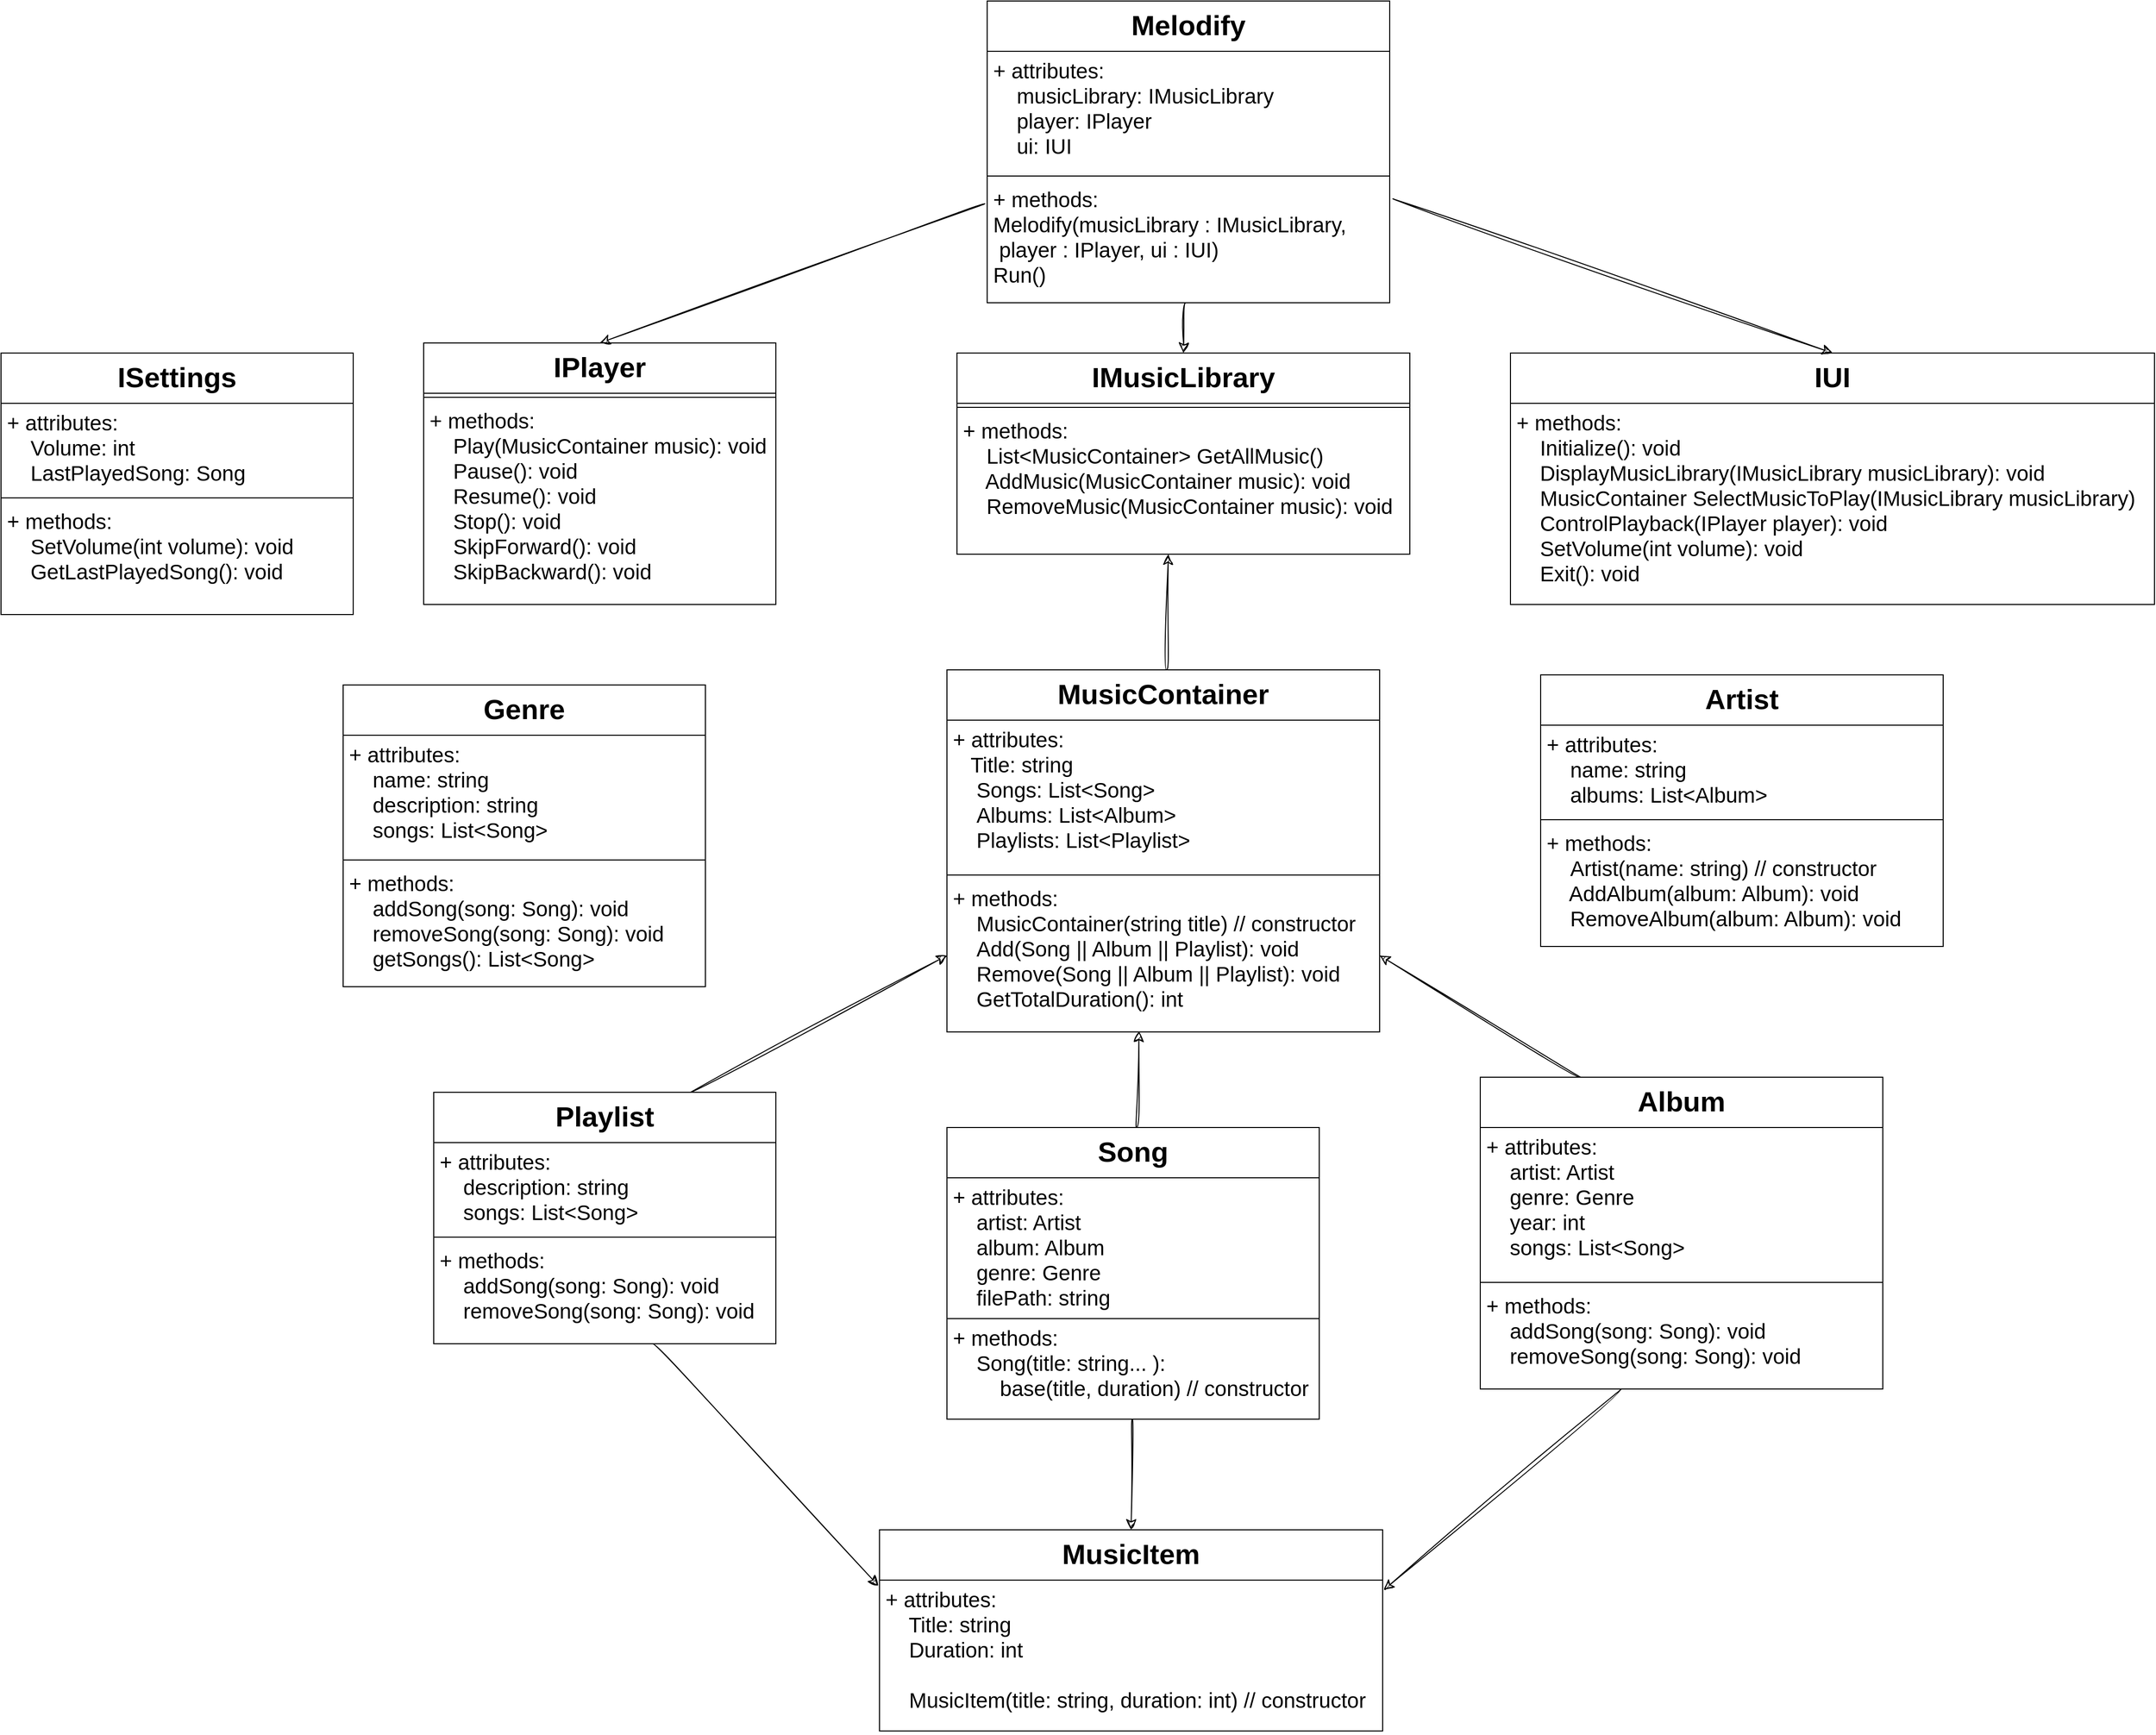 <mxfile version="20.8.16" type="device"><diagram id="C5RBs43oDa-KdzZeNtuy" name="Page-1"><mxGraphModel dx="3526" dy="2271" grid="1" gridSize="10" guides="1" tooltips="1" connect="1" arrows="1" fold="1" page="0" pageScale="1" pageWidth="827" pageHeight="1169" math="0" shadow="0"><root><mxCell id="WIyWlLk6GJQsqaUBKTNV-0"/><mxCell id="WIyWlLk6GJQsqaUBKTNV-1" parent="WIyWlLk6GJQsqaUBKTNV-0"/><mxCell id="s04DV0k_Ym2FEvrXckBO-16" value="Melodify" style="swimlane;fontStyle=1;align=center;verticalAlign=top;childLayout=stackLayout;horizontal=1;startSize=50;horizontalStack=0;resizeParent=1;resizeParentMax=0;resizeLast=0;collapsible=1;marginBottom=0;fontSize=28;" parent="WIyWlLk6GJQsqaUBKTNV-1" vertex="1"><mxGeometry x="550" y="-50" width="400" height="300" as="geometry"><mxRectangle x="550" y="-50" width="150" height="50" as="alternateBounds"/></mxGeometry></mxCell><mxCell id="s04DV0k_Ym2FEvrXckBO-17" value="+ attributes: &#10;    musicLibrary: IMusicLibrary&#10;    player: IPlayer&#10;    ui: IUI" style="text;strokeColor=none;fillColor=none;align=left;verticalAlign=top;spacingLeft=4;spacingRight=4;overflow=hidden;rotatable=0;points=[[0,0.5],[1,0.5]];portConstraint=eastwest;fontSize=21;fontStyle=0" parent="s04DV0k_Ym2FEvrXckBO-16" vertex="1"><mxGeometry y="50" width="400" height="120" as="geometry"/></mxCell><mxCell id="s04DV0k_Ym2FEvrXckBO-18" value="" style="line;strokeWidth=1;fillColor=none;align=left;verticalAlign=middle;spacingTop=-1;spacingLeft=3;spacingRight=3;rotatable=0;labelPosition=right;points=[];portConstraint=eastwest;strokeColor=inherit;fontSize=28;" parent="s04DV0k_Ym2FEvrXckBO-16" vertex="1"><mxGeometry y="170" width="400" height="8" as="geometry"/></mxCell><mxCell id="s04DV0k_Ym2FEvrXckBO-19" value="+ methods:&#10;Melodify(musicLibrary : IMusicLibrary,&#10; player : IPlayer, ui : IUI)&#10;Run()" style="text;strokeColor=none;fillColor=none;align=left;verticalAlign=top;spacingLeft=4;spacingRight=4;overflow=hidden;rotatable=0;points=[[0,0.5],[1,0.5]];portConstraint=eastwest;fontSize=21;fontStyle=0" parent="s04DV0k_Ym2FEvrXckBO-16" vertex="1"><mxGeometry y="178" width="400" height="122" as="geometry"/></mxCell><mxCell id="Vp-TNMvqQdYMrmlbD1Wc-0" value="IMusicLibrary" style="swimlane;fontStyle=1;align=center;verticalAlign=top;childLayout=stackLayout;horizontal=1;startSize=50;horizontalStack=0;resizeParent=1;resizeParentMax=0;resizeLast=0;collapsible=1;marginBottom=0;fontSize=28;" parent="WIyWlLk6GJQsqaUBKTNV-1" vertex="1"><mxGeometry x="520" y="300" width="450" height="200" as="geometry"/></mxCell><mxCell id="Vp-TNMvqQdYMrmlbD1Wc-2" value="" style="line;strokeWidth=1;fillColor=none;align=left;verticalAlign=middle;spacingTop=-1;spacingLeft=3;spacingRight=3;rotatable=0;labelPosition=right;points=[];portConstraint=eastwest;strokeColor=inherit;fontSize=28;" parent="Vp-TNMvqQdYMrmlbD1Wc-0" vertex="1"><mxGeometry y="50" width="450" height="8" as="geometry"/></mxCell><mxCell id="Vp-TNMvqQdYMrmlbD1Wc-3" value="+ methods:&#10;    List&lt;MusicContainer&gt; GetAllMusic()&#10;    AddMusic(MusicContainer music): void&#10;    RemoveMusic(MusicContainer music): void" style="text;strokeColor=none;fillColor=none;align=left;verticalAlign=top;spacingLeft=4;spacingRight=4;overflow=hidden;rotatable=0;points=[[0,0.5],[1,0.5]];portConstraint=eastwest;fontSize=21;fontStyle=0" parent="Vp-TNMvqQdYMrmlbD1Wc-0" vertex="1"><mxGeometry y="58" width="450" height="142" as="geometry"/></mxCell><mxCell id="qWVybXCVqiiRHImK97RT-4" value="" style="edgeStyle=none;curved=1;rounded=0;sketch=1;hachureGap=4;jiggle=2;curveFitting=1;orthogonalLoop=1;jettySize=auto;html=1;fontFamily=Architects Daughter;fontSource=https%3A%2F%2Ffonts.googleapis.com%2Fcss%3Ffamily%3DArchitects%2BDaughter;fontSize=16;startSize=8;endSize=8;entryX=0.444;entryY=0.997;entryDx=0;entryDy=0;entryPerimeter=0;" parent="WIyWlLk6GJQsqaUBKTNV-1" source="Vp-TNMvqQdYMrmlbD1Wc-4" target="7MO6CmUQB-y17JpJBBP2-4" edge="1"><mxGeometry relative="1" as="geometry"/></mxCell><mxCell id="Vp-TNMvqQdYMrmlbD1Wc-4" value="Song" style="swimlane;fontStyle=1;align=center;verticalAlign=top;childLayout=stackLayout;horizontal=1;startSize=50;horizontalStack=0;resizeParent=1;resizeParentMax=0;resizeLast=0;collapsible=1;marginBottom=0;fontSize=28;" parent="WIyWlLk6GJQsqaUBKTNV-1" vertex="1"><mxGeometry x="510" y="1070" width="370" height="290" as="geometry"/></mxCell><mxCell id="Vp-TNMvqQdYMrmlbD1Wc-5" value="+ attributes: &#10;    artist: Artist&#10;    album: Album&#10;    genre: Genre&#10;    filePath: string" style="text;strokeColor=none;fillColor=none;align=left;verticalAlign=top;spacingLeft=4;spacingRight=4;overflow=hidden;rotatable=0;points=[[0,0.5],[1,0.5]];portConstraint=eastwest;fontSize=21;fontStyle=0" parent="Vp-TNMvqQdYMrmlbD1Wc-4" vertex="1"><mxGeometry y="50" width="370" height="140" as="geometry"/></mxCell><mxCell id="qWVybXCVqiiRHImK97RT-7" value="+ methods:&#10;    Song(title: string... ): &#10;        base(title, duration) // constructor" style="text;strokeColor=default;fillColor=none;align=left;verticalAlign=top;spacingLeft=4;spacingRight=4;overflow=hidden;rotatable=1;points=[[0,0.5],[1,0.5]];portConstraint=eastwest;fontSize=21;fontStyle=0;movable=1;resizable=1;deletable=1;editable=1;connectable=1;" parent="Vp-TNMvqQdYMrmlbD1Wc-4" vertex="1"><mxGeometry y="190" width="370" height="100" as="geometry"/></mxCell><mxCell id="qWVybXCVqiiRHImK97RT-5" style="edgeStyle=none;curved=1;rounded=0;sketch=1;hachureGap=4;jiggle=2;curveFitting=1;orthogonalLoop=1;jettySize=auto;html=1;exitX=0.25;exitY=0;exitDx=0;exitDy=0;entryX=1;entryY=0.5;entryDx=0;entryDy=0;fontFamily=Architects Daughter;fontSource=https%3A%2F%2Ffonts.googleapis.com%2Fcss%3Ffamily%3DArchitects%2BDaughter;fontSize=16;startSize=8;endSize=8;" parent="WIyWlLk6GJQsqaUBKTNV-1" source="Vp-TNMvqQdYMrmlbD1Wc-8" target="7MO6CmUQB-y17JpJBBP2-4" edge="1"><mxGeometry relative="1" as="geometry"/></mxCell><mxCell id="Vp-TNMvqQdYMrmlbD1Wc-8" value="Album" style="swimlane;fontStyle=1;align=center;verticalAlign=top;childLayout=stackLayout;horizontal=1;startSize=50;horizontalStack=0;resizeParent=1;resizeParentMax=0;resizeLast=0;collapsible=1;marginBottom=0;fontSize=28;" parent="WIyWlLk6GJQsqaUBKTNV-1" vertex="1"><mxGeometry x="1040" y="1020" width="400" height="310" as="geometry"/></mxCell><mxCell id="Vp-TNMvqQdYMrmlbD1Wc-9" value="+ attributes: &#10;    artist: Artist&#10;    genre: Genre&#10;    year: int&#10;    songs: List&lt;Song&gt;" style="text;strokeColor=none;fillColor=none;align=left;verticalAlign=top;spacingLeft=4;spacingRight=4;overflow=hidden;rotatable=0;points=[[0,0.5],[1,0.5]];portConstraint=eastwest;fontSize=21;fontStyle=0" parent="Vp-TNMvqQdYMrmlbD1Wc-8" vertex="1"><mxGeometry y="50" width="400" height="150" as="geometry"/></mxCell><mxCell id="Vp-TNMvqQdYMrmlbD1Wc-10" value="" style="line;strokeWidth=1;fillColor=none;align=left;verticalAlign=middle;spacingTop=-1;spacingLeft=3;spacingRight=3;rotatable=0;labelPosition=right;points=[];portConstraint=eastwest;strokeColor=inherit;fontSize=28;" parent="Vp-TNMvqQdYMrmlbD1Wc-8" vertex="1"><mxGeometry y="200" width="400" height="8" as="geometry"/></mxCell><mxCell id="Vp-TNMvqQdYMrmlbD1Wc-11" value="+ methods:&#10;    addSong(song: Song): void&#10;    removeSong(song: Song): void" style="text;strokeColor=none;fillColor=none;align=left;verticalAlign=top;spacingLeft=4;spacingRight=4;overflow=hidden;rotatable=0;points=[[0,0.5],[1,0.5]];portConstraint=eastwest;fontSize=21;fontStyle=0" parent="Vp-TNMvqQdYMrmlbD1Wc-8" vertex="1"><mxGeometry y="208" width="400" height="102" as="geometry"/></mxCell><mxCell id="qWVybXCVqiiRHImK97RT-3" style="edgeStyle=none;curved=1;rounded=0;sketch=1;hachureGap=4;jiggle=2;curveFitting=1;orthogonalLoop=1;jettySize=auto;html=1;exitX=0.75;exitY=0;exitDx=0;exitDy=0;entryX=0;entryY=0.5;entryDx=0;entryDy=0;fontFamily=Architects Daughter;fontSource=https%3A%2F%2Ffonts.googleapis.com%2Fcss%3Ffamily%3DArchitects%2BDaughter;fontSize=16;startSize=8;endSize=8;" parent="WIyWlLk6GJQsqaUBKTNV-1" source="Vp-TNMvqQdYMrmlbD1Wc-12" target="7MO6CmUQB-y17JpJBBP2-4" edge="1"><mxGeometry relative="1" as="geometry"/></mxCell><mxCell id="Vp-TNMvqQdYMrmlbD1Wc-12" value="Playlist" style="swimlane;fontStyle=1;align=center;verticalAlign=top;childLayout=stackLayout;horizontal=1;startSize=50;horizontalStack=0;resizeParent=1;resizeParentMax=0;resizeLast=0;collapsible=1;marginBottom=0;fontSize=28;" parent="WIyWlLk6GJQsqaUBKTNV-1" vertex="1"><mxGeometry y="1035" width="340" height="250" as="geometry"/></mxCell><mxCell id="Vp-TNMvqQdYMrmlbD1Wc-13" value="+ attributes: &#10;    description: string&#10;    songs: List&lt;Song&gt;" style="text;strokeColor=none;fillColor=none;align=left;verticalAlign=top;spacingLeft=4;spacingRight=4;overflow=hidden;rotatable=0;points=[[0,0.5],[1,0.5]];portConstraint=eastwest;fontSize=21;fontStyle=0" parent="Vp-TNMvqQdYMrmlbD1Wc-12" vertex="1"><mxGeometry y="50" width="340" height="90" as="geometry"/></mxCell><mxCell id="Vp-TNMvqQdYMrmlbD1Wc-14" value="" style="line;strokeWidth=1;fillColor=none;align=left;verticalAlign=middle;spacingTop=-1;spacingLeft=3;spacingRight=3;rotatable=0;labelPosition=right;points=[];portConstraint=eastwest;strokeColor=inherit;fontSize=28;" parent="Vp-TNMvqQdYMrmlbD1Wc-12" vertex="1"><mxGeometry y="140" width="340" height="8" as="geometry"/></mxCell><mxCell id="Vp-TNMvqQdYMrmlbD1Wc-15" value="+ methods:&#10;    addSong(song: Song): void&#10;    removeSong(song: Song): void" style="text;strokeColor=none;fillColor=none;align=left;verticalAlign=top;spacingLeft=4;spacingRight=4;overflow=hidden;rotatable=0;points=[[0,0.5],[1,0.5]];portConstraint=eastwest;fontSize=21;fontStyle=0" parent="Vp-TNMvqQdYMrmlbD1Wc-12" vertex="1"><mxGeometry y="148" width="340" height="102" as="geometry"/></mxCell><mxCell id="Vp-TNMvqQdYMrmlbD1Wc-16" value="IPlayer" style="swimlane;fontStyle=1;align=center;verticalAlign=top;childLayout=stackLayout;horizontal=1;startSize=50;horizontalStack=0;resizeParent=1;resizeParentMax=0;resizeLast=0;collapsible=1;marginBottom=0;fontSize=28;" parent="WIyWlLk6GJQsqaUBKTNV-1" vertex="1"><mxGeometry x="-10" y="290" width="350" height="260" as="geometry"/></mxCell><mxCell id="Vp-TNMvqQdYMrmlbD1Wc-18" value="" style="line;strokeWidth=1;fillColor=none;align=left;verticalAlign=middle;spacingTop=-1;spacingLeft=3;spacingRight=3;rotatable=0;labelPosition=right;points=[];portConstraint=eastwest;strokeColor=inherit;fontSize=28;" parent="Vp-TNMvqQdYMrmlbD1Wc-16" vertex="1"><mxGeometry y="50" width="350" height="8" as="geometry"/></mxCell><mxCell id="Vp-TNMvqQdYMrmlbD1Wc-19" value="+ methods:&#10;    Play(MusicContainer music): void&#10;    Pause(): void&#10;    Resume(): void&#10;    Stop(): void&#10;    SkipForward(): void&#10;    SkipBackward(): void" style="text;strokeColor=none;fillColor=none;align=left;verticalAlign=top;spacingLeft=4;spacingRight=4;overflow=hidden;rotatable=0;points=[[0,0.5],[1,0.5]];portConstraint=eastwest;fontSize=21;fontStyle=0" parent="Vp-TNMvqQdYMrmlbD1Wc-16" vertex="1"><mxGeometry y="58" width="350" height="202" as="geometry"/></mxCell><mxCell id="7MO6CmUQB-y17JpJBBP2-0" style="edgeStyle=none;curved=1;rounded=0;sketch=1;hachureGap=4;jiggle=2;curveFitting=1;orthogonalLoop=1;jettySize=auto;html=1;exitX=1;exitY=0.5;exitDx=0;exitDy=0;fontFamily=Architects Daughter;fontSource=https%3A%2F%2Ffonts.googleapis.com%2Fcss%3Ffamily%3DArchitects%2BDaughter;fontSize=16;startSize=8;endSize=8;" parent="Vp-TNMvqQdYMrmlbD1Wc-16" source="Vp-TNMvqQdYMrmlbD1Wc-19" target="Vp-TNMvqQdYMrmlbD1Wc-19" edge="1"><mxGeometry relative="1" as="geometry"/></mxCell><mxCell id="Vp-TNMvqQdYMrmlbD1Wc-20" value="IUI" style="swimlane;fontStyle=1;align=center;verticalAlign=top;childLayout=stackLayout;horizontal=1;startSize=50;horizontalStack=0;resizeParent=1;resizeParentMax=0;resizeLast=0;collapsible=1;marginBottom=0;fontSize=28;" parent="WIyWlLk6GJQsqaUBKTNV-1" vertex="1"><mxGeometry x="1070" y="300" width="640" height="250" as="geometry"/></mxCell><mxCell id="Vp-TNMvqQdYMrmlbD1Wc-23" value="+ methods:&#10;    Initialize(): void&#10;    DisplayMusicLibrary(IMusicLibrary musicLibrary): void&#10;    MusicContainer SelectMusicToPlay(IMusicLibrary musicLibrary)&#10;    ControlPlayback(IPlayer player): void&#10;    SetVolume(int volume): void&#10;    Exit(): void&#10;" style="text;strokeColor=none;fillColor=none;align=left;verticalAlign=top;spacingLeft=4;spacingRight=4;overflow=hidden;rotatable=0;points=[[0,0.5],[1,0.5]];portConstraint=eastwest;fontSize=21;fontStyle=0" parent="Vp-TNMvqQdYMrmlbD1Wc-20" vertex="1"><mxGeometry y="50" width="640" height="200" as="geometry"/></mxCell><mxCell id="Vp-TNMvqQdYMrmlbD1Wc-24" value="Artist" style="swimlane;fontStyle=1;align=center;verticalAlign=top;childLayout=stackLayout;horizontal=1;startSize=50;horizontalStack=0;resizeParent=1;resizeParentMax=0;resizeLast=0;collapsible=1;marginBottom=0;fontSize=28;" parent="WIyWlLk6GJQsqaUBKTNV-1" vertex="1"><mxGeometry x="1100" y="620" width="400" height="270" as="geometry"/></mxCell><mxCell id="Vp-TNMvqQdYMrmlbD1Wc-25" value="+ attributes: &#10;    name: string&#10;    albums: List&lt;Album&gt;" style="text;strokeColor=none;fillColor=none;align=left;verticalAlign=top;spacingLeft=4;spacingRight=4;overflow=hidden;rotatable=0;points=[[0,0.5],[1,0.5]];portConstraint=eastwest;fontSize=21;fontStyle=0" parent="Vp-TNMvqQdYMrmlbD1Wc-24" vertex="1"><mxGeometry y="50" width="400" height="90" as="geometry"/></mxCell><mxCell id="Vp-TNMvqQdYMrmlbD1Wc-26" value="" style="line;strokeWidth=1;fillColor=none;align=left;verticalAlign=middle;spacingTop=-1;spacingLeft=3;spacingRight=3;rotatable=0;labelPosition=right;points=[];portConstraint=eastwest;strokeColor=inherit;fontSize=28;" parent="Vp-TNMvqQdYMrmlbD1Wc-24" vertex="1"><mxGeometry y="140" width="400" height="8" as="geometry"/></mxCell><mxCell id="Vp-TNMvqQdYMrmlbD1Wc-27" value="+ methods:&#10;    Artist(name: string) // constructor&#10;    AddAlbum(album: Album): void&#10;    RemoveAlbum(album: Album): void" style="text;strokeColor=none;fillColor=none;align=left;verticalAlign=top;spacingLeft=4;spacingRight=4;overflow=hidden;rotatable=0;points=[[0,0.5],[1,0.5]];portConstraint=eastwest;fontSize=21;fontStyle=0" parent="Vp-TNMvqQdYMrmlbD1Wc-24" vertex="1"><mxGeometry y="148" width="400" height="122" as="geometry"/></mxCell><mxCell id="Vp-TNMvqQdYMrmlbD1Wc-28" value="Genre" style="swimlane;fontStyle=1;align=center;verticalAlign=top;childLayout=stackLayout;horizontal=1;startSize=50;horizontalStack=0;resizeParent=1;resizeParentMax=0;resizeLast=0;collapsible=1;marginBottom=0;fontSize=28;" parent="WIyWlLk6GJQsqaUBKTNV-1" vertex="1"><mxGeometry x="-90" y="630" width="360" height="300" as="geometry"/></mxCell><mxCell id="Vp-TNMvqQdYMrmlbD1Wc-29" value="+ attributes: &#10;    name: string&#10;    description: string&#10;    songs: List&lt;Song&gt;" style="text;strokeColor=none;fillColor=none;align=left;verticalAlign=top;spacingLeft=4;spacingRight=4;overflow=hidden;rotatable=0;points=[[0,0.5],[1,0.5]];portConstraint=eastwest;fontSize=21;fontStyle=0" parent="Vp-TNMvqQdYMrmlbD1Wc-28" vertex="1"><mxGeometry y="50" width="360" height="120" as="geometry"/></mxCell><mxCell id="Vp-TNMvqQdYMrmlbD1Wc-30" value="" style="line;strokeWidth=1;fillColor=none;align=left;verticalAlign=middle;spacingTop=-1;spacingLeft=3;spacingRight=3;rotatable=0;labelPosition=right;points=[];portConstraint=eastwest;strokeColor=inherit;fontSize=28;" parent="Vp-TNMvqQdYMrmlbD1Wc-28" vertex="1"><mxGeometry y="170" width="360" height="8" as="geometry"/></mxCell><mxCell id="Vp-TNMvqQdYMrmlbD1Wc-31" value="+ methods:&#10;    addSong(song: Song): void&#10;    removeSong(song: Song): void&#10;    getSongs(): List&lt;Song&gt;" style="text;strokeColor=none;fillColor=none;align=left;verticalAlign=top;spacingLeft=4;spacingRight=4;overflow=hidden;rotatable=0;points=[[0,0.5],[1,0.5]];portConstraint=eastwest;fontSize=21;fontStyle=0" parent="Vp-TNMvqQdYMrmlbD1Wc-28" vertex="1"><mxGeometry y="178" width="360" height="122" as="geometry"/></mxCell><mxCell id="Vp-TNMvqQdYMrmlbD1Wc-40" value="ISettings" style="swimlane;fontStyle=1;align=center;verticalAlign=top;childLayout=stackLayout;horizontal=1;startSize=50;horizontalStack=0;resizeParent=1;resizeParentMax=0;resizeLast=0;collapsible=1;marginBottom=0;fontSize=28;" parent="WIyWlLk6GJQsqaUBKTNV-1" vertex="1"><mxGeometry x="-430" y="300" width="350" height="260" as="geometry"/></mxCell><mxCell id="Vp-TNMvqQdYMrmlbD1Wc-41" value="+ attributes: &#10;    Volume: int&#10;    LastPlayedSong: Song" style="text;strokeColor=none;fillColor=none;align=left;verticalAlign=top;spacingLeft=4;spacingRight=4;overflow=hidden;rotatable=0;points=[[0,0.5],[1,0.5]];portConstraint=eastwest;fontSize=21;fontStyle=0" parent="Vp-TNMvqQdYMrmlbD1Wc-40" vertex="1"><mxGeometry y="50" width="350" height="90" as="geometry"/></mxCell><mxCell id="Vp-TNMvqQdYMrmlbD1Wc-42" value="" style="line;strokeWidth=1;fillColor=none;align=left;verticalAlign=middle;spacingTop=-1;spacingLeft=3;spacingRight=3;rotatable=0;labelPosition=right;points=[];portConstraint=eastwest;strokeColor=inherit;fontSize=28;" parent="Vp-TNMvqQdYMrmlbD1Wc-40" vertex="1"><mxGeometry y="140" width="350" height="8" as="geometry"/></mxCell><mxCell id="Vp-TNMvqQdYMrmlbD1Wc-43" value="+ methods:&#10;    SetVolume(int volume): void&#10;    GetLastPlayedSong(): void&#10;" style="text;strokeColor=none;fillColor=none;align=left;verticalAlign=top;spacingLeft=4;spacingRight=4;overflow=hidden;rotatable=0;points=[[0,0.5],[1,0.5]];portConstraint=eastwest;fontSize=21;fontStyle=0" parent="Vp-TNMvqQdYMrmlbD1Wc-40" vertex="1"><mxGeometry y="148" width="350" height="112" as="geometry"/></mxCell><mxCell id="EnzcY__xXxlomGiU9Xre-1" style="edgeStyle=none;curved=1;rounded=0;sketch=1;hachureGap=4;jiggle=2;curveFitting=1;orthogonalLoop=1;jettySize=auto;html=1;exitX=-0.006;exitY=0.193;exitDx=0;exitDy=0;entryX=0.5;entryY=0;entryDx=0;entryDy=0;fontFamily=Architects Daughter;fontSource=https%3A%2F%2Ffonts.googleapis.com%2Fcss%3Ffamily%3DArchitects%2BDaughter;fontSize=16;startSize=8;endSize=8;exitPerimeter=0;" parent="WIyWlLk6GJQsqaUBKTNV-1" source="s04DV0k_Ym2FEvrXckBO-19" target="Vp-TNMvqQdYMrmlbD1Wc-16" edge="1"><mxGeometry relative="1" as="geometry"/></mxCell><mxCell id="EnzcY__xXxlomGiU9Xre-3" style="edgeStyle=none;curved=1;rounded=0;sketch=1;hachureGap=4;jiggle=2;curveFitting=1;orthogonalLoop=1;jettySize=auto;html=1;entryX=0.5;entryY=0;entryDx=0;entryDy=0;fontFamily=Architects Daughter;fontSource=https%3A%2F%2Ffonts.googleapis.com%2Fcss%3Ffamily%3DArchitects%2BDaughter;fontSize=16;startSize=8;endSize=8;exitX=1.008;exitY=0.153;exitDx=0;exitDy=0;exitPerimeter=0;" parent="WIyWlLk6GJQsqaUBKTNV-1" source="s04DV0k_Ym2FEvrXckBO-19" target="Vp-TNMvqQdYMrmlbD1Wc-20" edge="1"><mxGeometry relative="1" as="geometry"><mxPoint x="850" y="180" as="sourcePoint"/></mxGeometry></mxCell><mxCell id="qWVybXCVqiiRHImK97RT-0" style="edgeStyle=none;curved=1;rounded=0;sketch=1;hachureGap=4;jiggle=2;curveFitting=1;orthogonalLoop=1;jettySize=auto;html=1;fontFamily=Architects Daughter;fontSource=https%3A%2F%2Ffonts.googleapis.com%2Fcss%3Ffamily%3DArchitects%2BDaughter;fontSize=16;startSize=8;endSize=8;" parent="WIyWlLk6GJQsqaUBKTNV-1" source="7MO6CmUQB-y17JpJBBP2-1" edge="1"><mxGeometry relative="1" as="geometry"><mxPoint x="730" y="500" as="targetPoint"/></mxGeometry></mxCell><mxCell id="7MO6CmUQB-y17JpJBBP2-1" value="MusicContainer" style="swimlane;fontStyle=1;align=center;verticalAlign=top;childLayout=stackLayout;horizontal=1;startSize=50;horizontalStack=0;resizeParent=1;resizeParentMax=0;resizeLast=0;collapsible=1;marginBottom=0;fontSize=28;" parent="WIyWlLk6GJQsqaUBKTNV-1" vertex="1"><mxGeometry x="510" y="615" width="430" height="360" as="geometry"><mxRectangle x="550" y="-50" width="150" height="50" as="alternateBounds"/></mxGeometry></mxCell><mxCell id="7MO6CmUQB-y17JpJBBP2-2" value="+ attributes: &#10;   Title: string&#10;    Songs: List&lt;Song&gt;&#10;    Albums: List&lt;Album&gt;&#10;    Playlists: List&lt;Playlist&gt;&#10;" style="text;strokeColor=none;fillColor=none;align=left;verticalAlign=top;spacingLeft=4;spacingRight=4;overflow=hidden;rotatable=0;points=[[0,0.5],[1,0.5]];portConstraint=eastwest;fontSize=21;fontStyle=0" parent="7MO6CmUQB-y17JpJBBP2-1" vertex="1"><mxGeometry y="50" width="430" height="150" as="geometry"/></mxCell><mxCell id="7MO6CmUQB-y17JpJBBP2-3" value="" style="line;strokeWidth=1;fillColor=none;align=left;verticalAlign=middle;spacingTop=-1;spacingLeft=3;spacingRight=3;rotatable=0;labelPosition=right;points=[];portConstraint=eastwest;strokeColor=inherit;fontSize=28;" parent="7MO6CmUQB-y17JpJBBP2-1" vertex="1"><mxGeometry y="200" width="430" height="8" as="geometry"/></mxCell><mxCell id="7MO6CmUQB-y17JpJBBP2-4" value="+ methods:&#10;    MusicContainer(string title) // constructor&#10;    Add(Song || Album || Playlist): void&#10;    Remove(Song || Album || Playlist): void&#10;    GetTotalDuration(): int" style="text;strokeColor=none;fillColor=none;align=left;verticalAlign=top;spacingLeft=4;spacingRight=4;overflow=hidden;rotatable=0;points=[[0,0.5],[1,0.5]];portConstraint=eastwest;fontSize=21;fontStyle=0" parent="7MO6CmUQB-y17JpJBBP2-1" vertex="1"><mxGeometry y="208" width="430" height="152" as="geometry"/></mxCell><mxCell id="7MO6CmUQB-y17JpJBBP2-6" value="MusicItem" style="swimlane;fontStyle=1;align=center;verticalAlign=top;childLayout=stackLayout;horizontal=1;startSize=50;horizontalStack=0;resizeParent=1;resizeParentMax=0;resizeLast=0;collapsible=1;marginBottom=0;fontSize=28;" parent="WIyWlLk6GJQsqaUBKTNV-1" vertex="1"><mxGeometry x="443" y="1470" width="500" height="200" as="geometry"/></mxCell><mxCell id="7MO6CmUQB-y17JpJBBP2-7" value="+ attributes: &#10;    Title: string&#10;    Duration: int&#10;    &#10;    MusicItem(title: string, duration: int) // constructor" style="text;strokeColor=none;fillColor=none;align=left;verticalAlign=top;spacingLeft=4;spacingRight=4;overflow=hidden;rotatable=0;points=[[0,0.5],[1,0.5]];portConstraint=eastwest;fontSize=21;fontStyle=0" parent="7MO6CmUQB-y17JpJBBP2-6" vertex="1"><mxGeometry y="50" width="500" height="150" as="geometry"/></mxCell><mxCell id="qWVybXCVqiiRHImK97RT-2" style="edgeStyle=none;curved=1;rounded=0;sketch=1;hachureGap=4;jiggle=2;curveFitting=1;orthogonalLoop=1;jettySize=auto;html=1;exitX=0.492;exitY=1.003;exitDx=0;exitDy=0;entryX=0.5;entryY=0;entryDx=0;entryDy=0;fontFamily=Architects Daughter;fontSource=https%3A%2F%2Ffonts.googleapis.com%2Fcss%3Ffamily%3DArchitects%2BDaughter;fontSize=16;startSize=8;endSize=8;exitPerimeter=0;" parent="WIyWlLk6GJQsqaUBKTNV-1" source="s04DV0k_Ym2FEvrXckBO-19" target="Vp-TNMvqQdYMrmlbD1Wc-0" edge="1"><mxGeometry relative="1" as="geometry"/></mxCell><mxCell id="qWVybXCVqiiRHImK97RT-9" style="edgeStyle=none;curved=1;rounded=0;sketch=1;hachureGap=4;jiggle=2;curveFitting=1;orthogonalLoop=1;jettySize=auto;html=1;entryX=0.5;entryY=0;entryDx=0;entryDy=0;fontFamily=Architects Daughter;fontSource=https%3A%2F%2Ffonts.googleapis.com%2Fcss%3Ffamily%3DArchitects%2BDaughter;fontSize=16;startSize=8;endSize=8;" parent="WIyWlLk6GJQsqaUBKTNV-1" source="qWVybXCVqiiRHImK97RT-7" target="7MO6CmUQB-y17JpJBBP2-6" edge="1"><mxGeometry relative="1" as="geometry"/></mxCell><mxCell id="qWVybXCVqiiRHImK97RT-11" style="edgeStyle=none;curved=1;rounded=0;sketch=1;hachureGap=4;jiggle=2;curveFitting=1;orthogonalLoop=1;jettySize=auto;html=1;fontFamily=Architects Daughter;fontSource=https%3A%2F%2Ffonts.googleapis.com%2Fcss%3Ffamily%3DArchitects%2BDaughter;fontSize=16;startSize=8;endSize=8;entryX=-0.002;entryY=0.038;entryDx=0;entryDy=0;entryPerimeter=0;" parent="WIyWlLk6GJQsqaUBKTNV-1" source="Vp-TNMvqQdYMrmlbD1Wc-15" target="7MO6CmUQB-y17JpJBBP2-7" edge="1"><mxGeometry relative="1" as="geometry"><mxPoint x="390" y="1250" as="targetPoint"/></mxGeometry></mxCell><mxCell id="qWVybXCVqiiRHImK97RT-12" style="edgeStyle=none;curved=1;rounded=0;sketch=1;hachureGap=4;jiggle=2;curveFitting=1;orthogonalLoop=1;jettySize=auto;html=1;fontFamily=Architects Daughter;fontSource=https%3A%2F%2Ffonts.googleapis.com%2Fcss%3Ffamily%3DArchitects%2BDaughter;fontSize=16;startSize=8;endSize=8;entryX=1.002;entryY=0.066;entryDx=0;entryDy=0;entryPerimeter=0;" parent="WIyWlLk6GJQsqaUBKTNV-1" source="Vp-TNMvqQdYMrmlbD1Wc-11" target="7MO6CmUQB-y17JpJBBP2-7" edge="1"><mxGeometry relative="1" as="geometry"><mxPoint x="948" y="1648" as="targetPoint"/></mxGeometry></mxCell></root></mxGraphModel></diagram></mxfile>